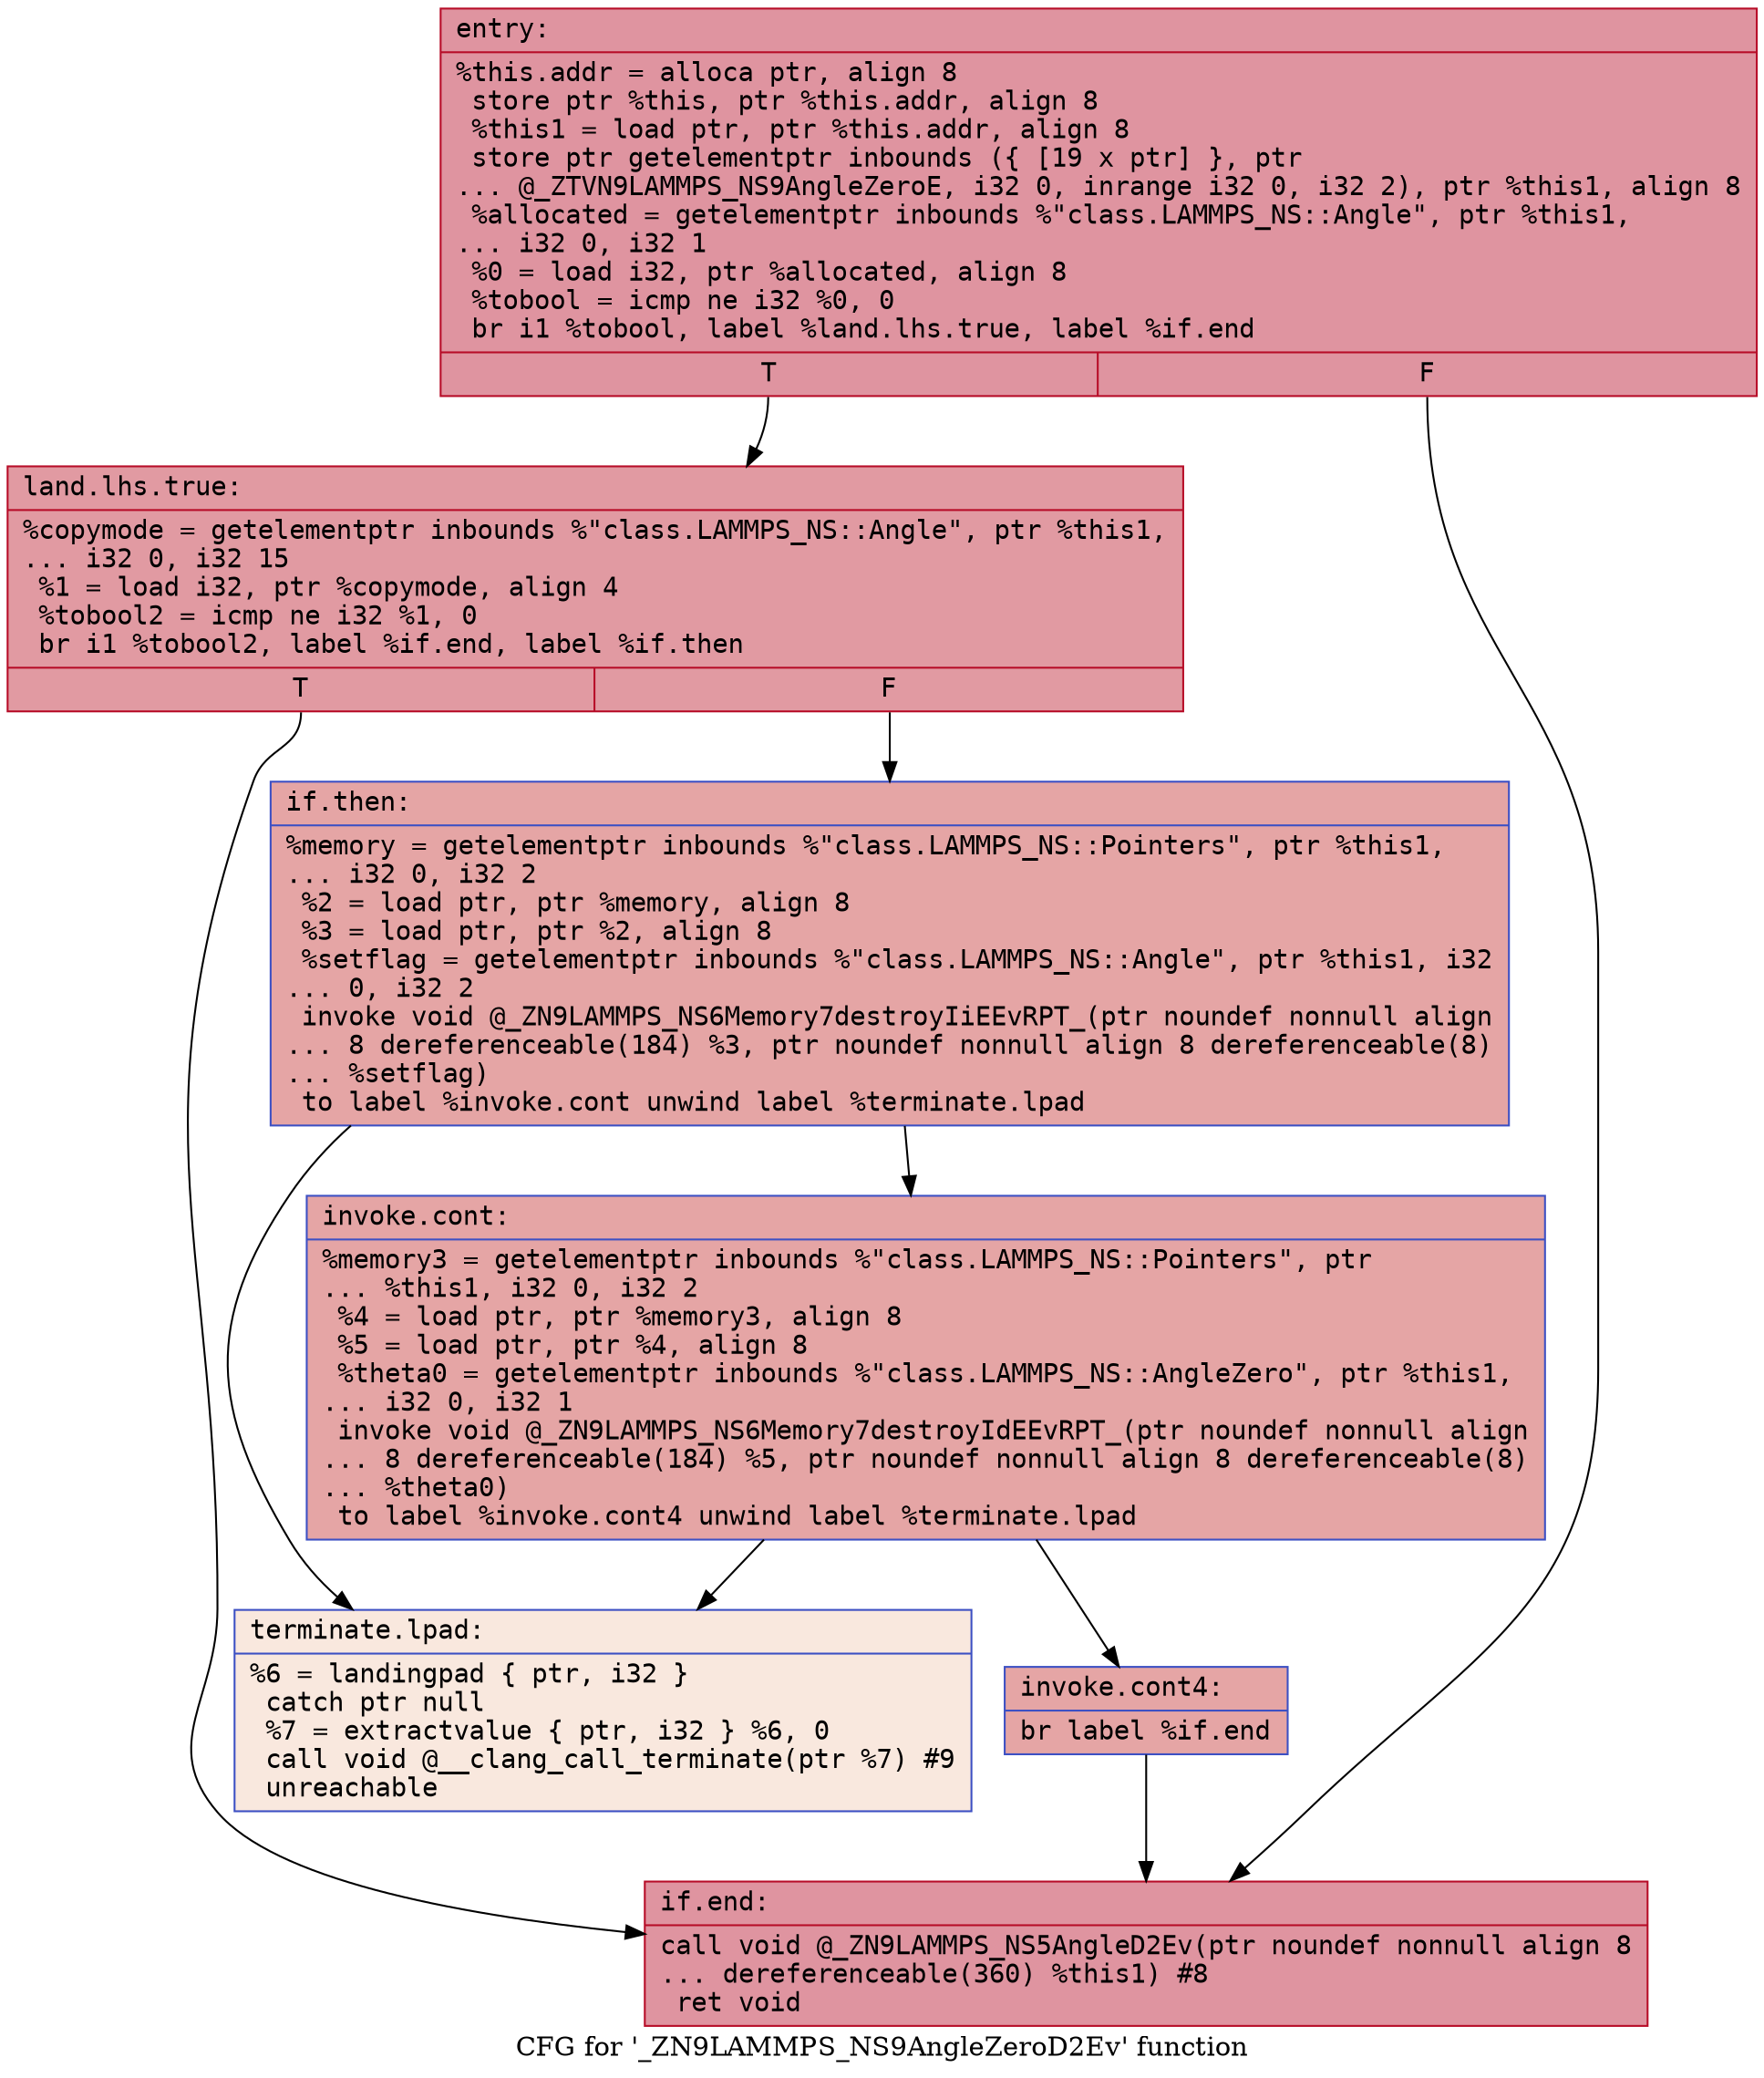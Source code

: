 digraph "CFG for '_ZN9LAMMPS_NS9AngleZeroD2Ev' function" {
	label="CFG for '_ZN9LAMMPS_NS9AngleZeroD2Ev' function";

	Node0x55d695299e40 [shape=record,color="#b70d28ff", style=filled, fillcolor="#b70d2870" fontname="Courier",label="{entry:\l|  %this.addr = alloca ptr, align 8\l  store ptr %this, ptr %this.addr, align 8\l  %this1 = load ptr, ptr %this.addr, align 8\l  store ptr getelementptr inbounds (\{ [19 x ptr] \}, ptr\l... @_ZTVN9LAMMPS_NS9AngleZeroE, i32 0, inrange i32 0, i32 2), ptr %this1, align 8\l  %allocated = getelementptr inbounds %\"class.LAMMPS_NS::Angle\", ptr %this1,\l... i32 0, i32 1\l  %0 = load i32, ptr %allocated, align 8\l  %tobool = icmp ne i32 %0, 0\l  br i1 %tobool, label %land.lhs.true, label %if.end\l|{<s0>T|<s1>F}}"];
	Node0x55d695299e40:s0 -> Node0x55d69529a2a0[tooltip="entry -> land.lhs.true\nProbability 62.50%" ];
	Node0x55d695299e40:s1 -> Node0x55d69529a2f0[tooltip="entry -> if.end\nProbability 37.50%" ];
	Node0x55d69529a2a0 [shape=record,color="#b70d28ff", style=filled, fillcolor="#bb1b2c70" fontname="Courier",label="{land.lhs.true:\l|  %copymode = getelementptr inbounds %\"class.LAMMPS_NS::Angle\", ptr %this1,\l... i32 0, i32 15\l  %1 = load i32, ptr %copymode, align 4\l  %tobool2 = icmp ne i32 %1, 0\l  br i1 %tobool2, label %if.end, label %if.then\l|{<s0>T|<s1>F}}"];
	Node0x55d69529a2a0:s0 -> Node0x55d69529a2f0[tooltip="land.lhs.true -> if.end\nProbability 62.50%" ];
	Node0x55d69529a2a0:s1 -> Node0x55d69529a6c0[tooltip="land.lhs.true -> if.then\nProbability 37.50%" ];
	Node0x55d69529a6c0 [shape=record,color="#3d50c3ff", style=filled, fillcolor="#c5333470" fontname="Courier",label="{if.then:\l|  %memory = getelementptr inbounds %\"class.LAMMPS_NS::Pointers\", ptr %this1,\l... i32 0, i32 2\l  %2 = load ptr, ptr %memory, align 8\l  %3 = load ptr, ptr %2, align 8\l  %setflag = getelementptr inbounds %\"class.LAMMPS_NS::Angle\", ptr %this1, i32\l... 0, i32 2\l  invoke void @_ZN9LAMMPS_NS6Memory7destroyIiEEvRPT_(ptr noundef nonnull align\l... 8 dereferenceable(184) %3, ptr noundef nonnull align 8 dereferenceable(8)\l... %setflag)\l          to label %invoke.cont unwind label %terminate.lpad\l}"];
	Node0x55d69529a6c0 -> Node0x55d69529acd0[tooltip="if.then -> invoke.cont\nProbability 100.00%" ];
	Node0x55d69529a6c0 -> Node0x55d69529adb0[tooltip="if.then -> terminate.lpad\nProbability 0.00%" ];
	Node0x55d69529acd0 [shape=record,color="#3d50c3ff", style=filled, fillcolor="#c5333470" fontname="Courier",label="{invoke.cont:\l|  %memory3 = getelementptr inbounds %\"class.LAMMPS_NS::Pointers\", ptr\l... %this1, i32 0, i32 2\l  %4 = load ptr, ptr %memory3, align 8\l  %5 = load ptr, ptr %4, align 8\l  %theta0 = getelementptr inbounds %\"class.LAMMPS_NS::AngleZero\", ptr %this1,\l... i32 0, i32 1\l  invoke void @_ZN9LAMMPS_NS6Memory7destroyIdEEvRPT_(ptr noundef nonnull align\l... 8 dereferenceable(184) %5, ptr noundef nonnull align 8 dereferenceable(8)\l... %theta0)\l          to label %invoke.cont4 unwind label %terminate.lpad\l}"];
	Node0x55d69529acd0 -> Node0x55d69529b3b0[tooltip="invoke.cont -> invoke.cont4\nProbability 100.00%" ];
	Node0x55d69529acd0 -> Node0x55d69529adb0[tooltip="invoke.cont -> terminate.lpad\nProbability 0.00%" ];
	Node0x55d69529b3b0 [shape=record,color="#3d50c3ff", style=filled, fillcolor="#c5333470" fontname="Courier",label="{invoke.cont4:\l|  br label %if.end\l}"];
	Node0x55d69529b3b0 -> Node0x55d69529a2f0[tooltip="invoke.cont4 -> if.end\nProbability 100.00%" ];
	Node0x55d69529a2f0 [shape=record,color="#b70d28ff", style=filled, fillcolor="#b70d2870" fontname="Courier",label="{if.end:\l|  call void @_ZN9LAMMPS_NS5AngleD2Ev(ptr noundef nonnull align 8\l... dereferenceable(360) %this1) #8\l  ret void\l}"];
	Node0x55d69529adb0 [shape=record,color="#3d50c3ff", style=filled, fillcolor="#f2cab570" fontname="Courier",label="{terminate.lpad:\l|  %6 = landingpad \{ ptr, i32 \}\l          catch ptr null\l  %7 = extractvalue \{ ptr, i32 \} %6, 0\l  call void @__clang_call_terminate(ptr %7) #9\l  unreachable\l}"];
}
